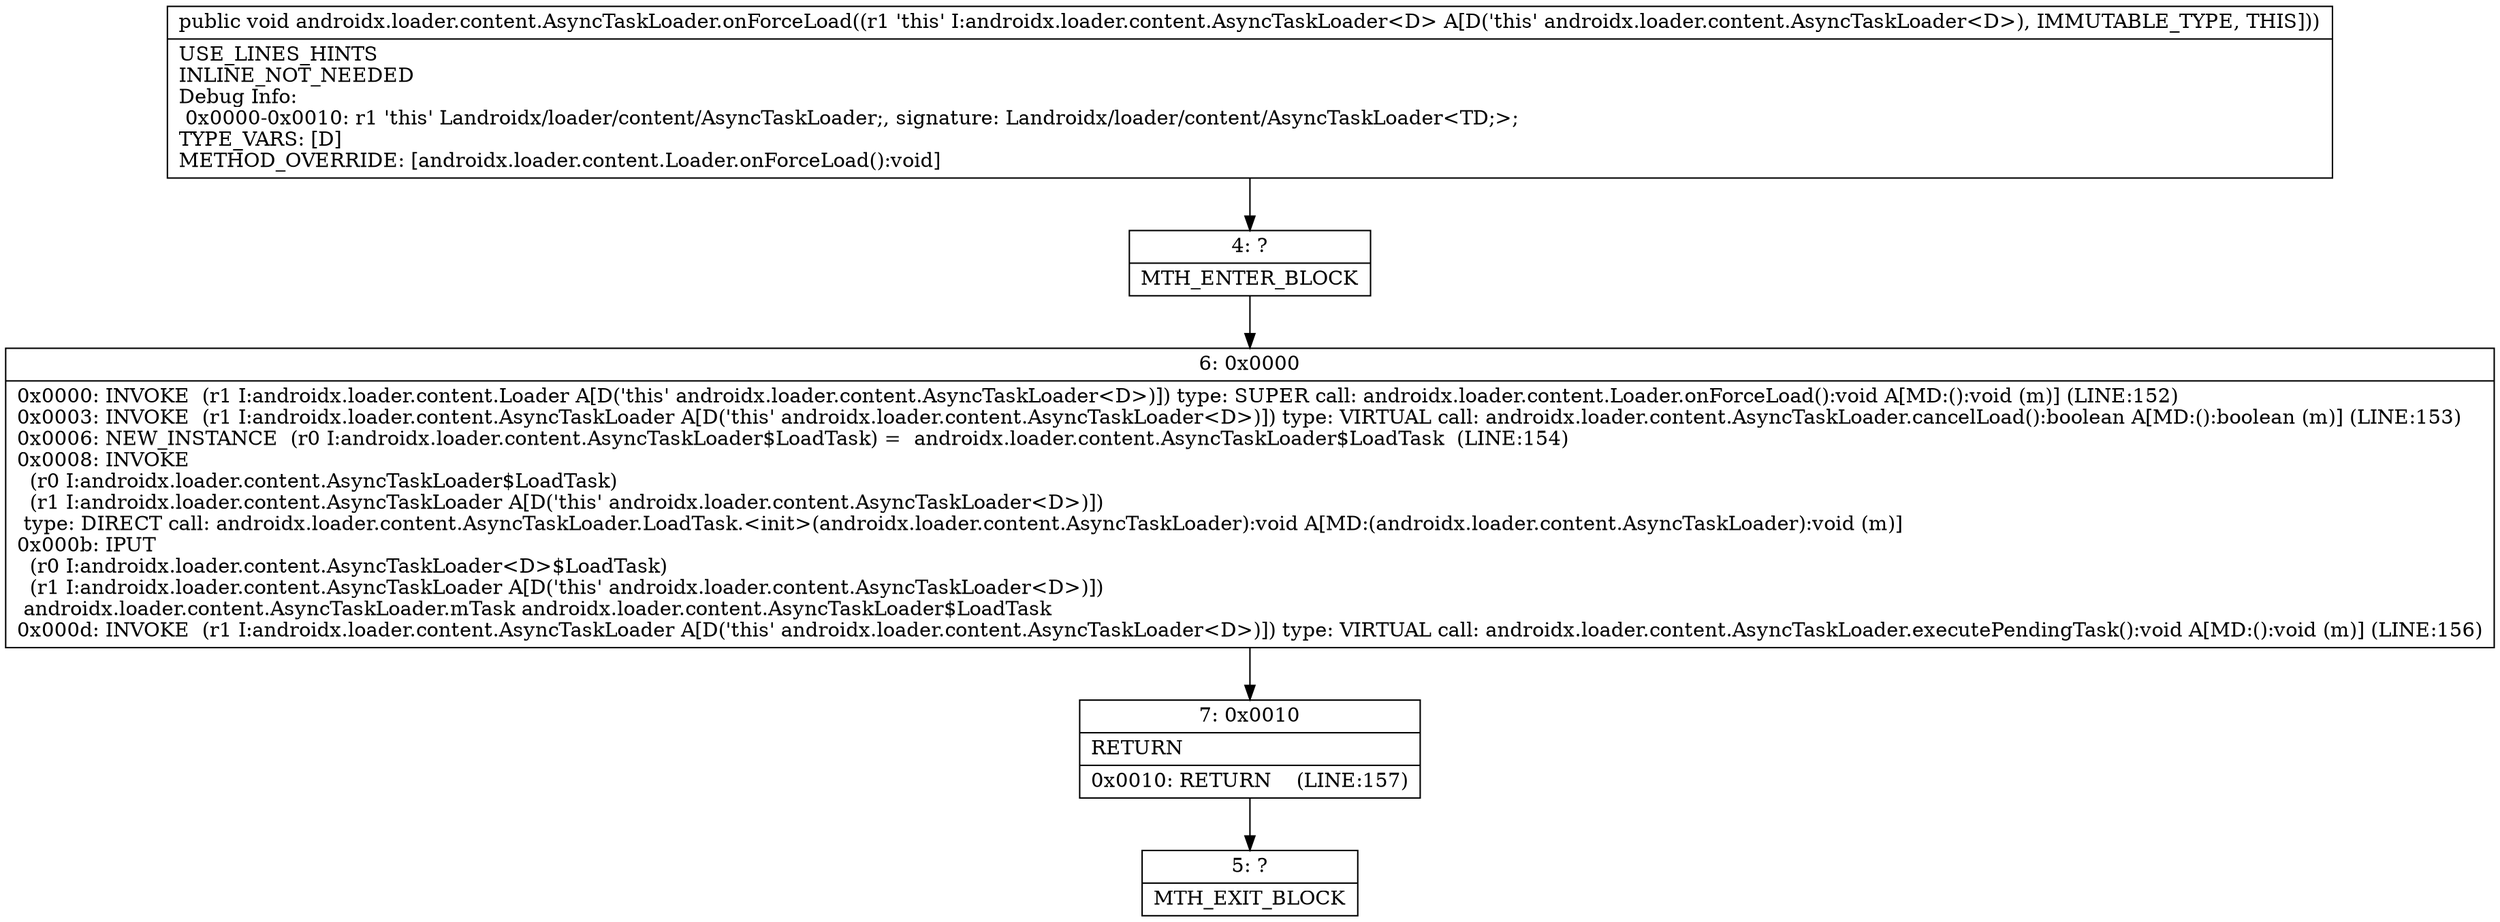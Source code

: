 digraph "CFG forandroidx.loader.content.AsyncTaskLoader.onForceLoad()V" {
Node_4 [shape=record,label="{4\:\ ?|MTH_ENTER_BLOCK\l}"];
Node_6 [shape=record,label="{6\:\ 0x0000|0x0000: INVOKE  (r1 I:androidx.loader.content.Loader A[D('this' androidx.loader.content.AsyncTaskLoader\<D\>)]) type: SUPER call: androidx.loader.content.Loader.onForceLoad():void A[MD:():void (m)] (LINE:152)\l0x0003: INVOKE  (r1 I:androidx.loader.content.AsyncTaskLoader A[D('this' androidx.loader.content.AsyncTaskLoader\<D\>)]) type: VIRTUAL call: androidx.loader.content.AsyncTaskLoader.cancelLoad():boolean A[MD:():boolean (m)] (LINE:153)\l0x0006: NEW_INSTANCE  (r0 I:androidx.loader.content.AsyncTaskLoader$LoadTask) =  androidx.loader.content.AsyncTaskLoader$LoadTask  (LINE:154)\l0x0008: INVOKE  \l  (r0 I:androidx.loader.content.AsyncTaskLoader$LoadTask)\l  (r1 I:androidx.loader.content.AsyncTaskLoader A[D('this' androidx.loader.content.AsyncTaskLoader\<D\>)])\l type: DIRECT call: androidx.loader.content.AsyncTaskLoader.LoadTask.\<init\>(androidx.loader.content.AsyncTaskLoader):void A[MD:(androidx.loader.content.AsyncTaskLoader):void (m)]\l0x000b: IPUT  \l  (r0 I:androidx.loader.content.AsyncTaskLoader\<D\>$LoadTask)\l  (r1 I:androidx.loader.content.AsyncTaskLoader A[D('this' androidx.loader.content.AsyncTaskLoader\<D\>)])\l androidx.loader.content.AsyncTaskLoader.mTask androidx.loader.content.AsyncTaskLoader$LoadTask \l0x000d: INVOKE  (r1 I:androidx.loader.content.AsyncTaskLoader A[D('this' androidx.loader.content.AsyncTaskLoader\<D\>)]) type: VIRTUAL call: androidx.loader.content.AsyncTaskLoader.executePendingTask():void A[MD:():void (m)] (LINE:156)\l}"];
Node_7 [shape=record,label="{7\:\ 0x0010|RETURN\l|0x0010: RETURN    (LINE:157)\l}"];
Node_5 [shape=record,label="{5\:\ ?|MTH_EXIT_BLOCK\l}"];
MethodNode[shape=record,label="{public void androidx.loader.content.AsyncTaskLoader.onForceLoad((r1 'this' I:androidx.loader.content.AsyncTaskLoader\<D\> A[D('this' androidx.loader.content.AsyncTaskLoader\<D\>), IMMUTABLE_TYPE, THIS]))  | USE_LINES_HINTS\lINLINE_NOT_NEEDED\lDebug Info:\l  0x0000\-0x0010: r1 'this' Landroidx\/loader\/content\/AsyncTaskLoader;, signature: Landroidx\/loader\/content\/AsyncTaskLoader\<TD;\>;\lTYPE_VARS: [D]\lMETHOD_OVERRIDE: [androidx.loader.content.Loader.onForceLoad():void]\l}"];
MethodNode -> Node_4;Node_4 -> Node_6;
Node_6 -> Node_7;
Node_7 -> Node_5;
}

